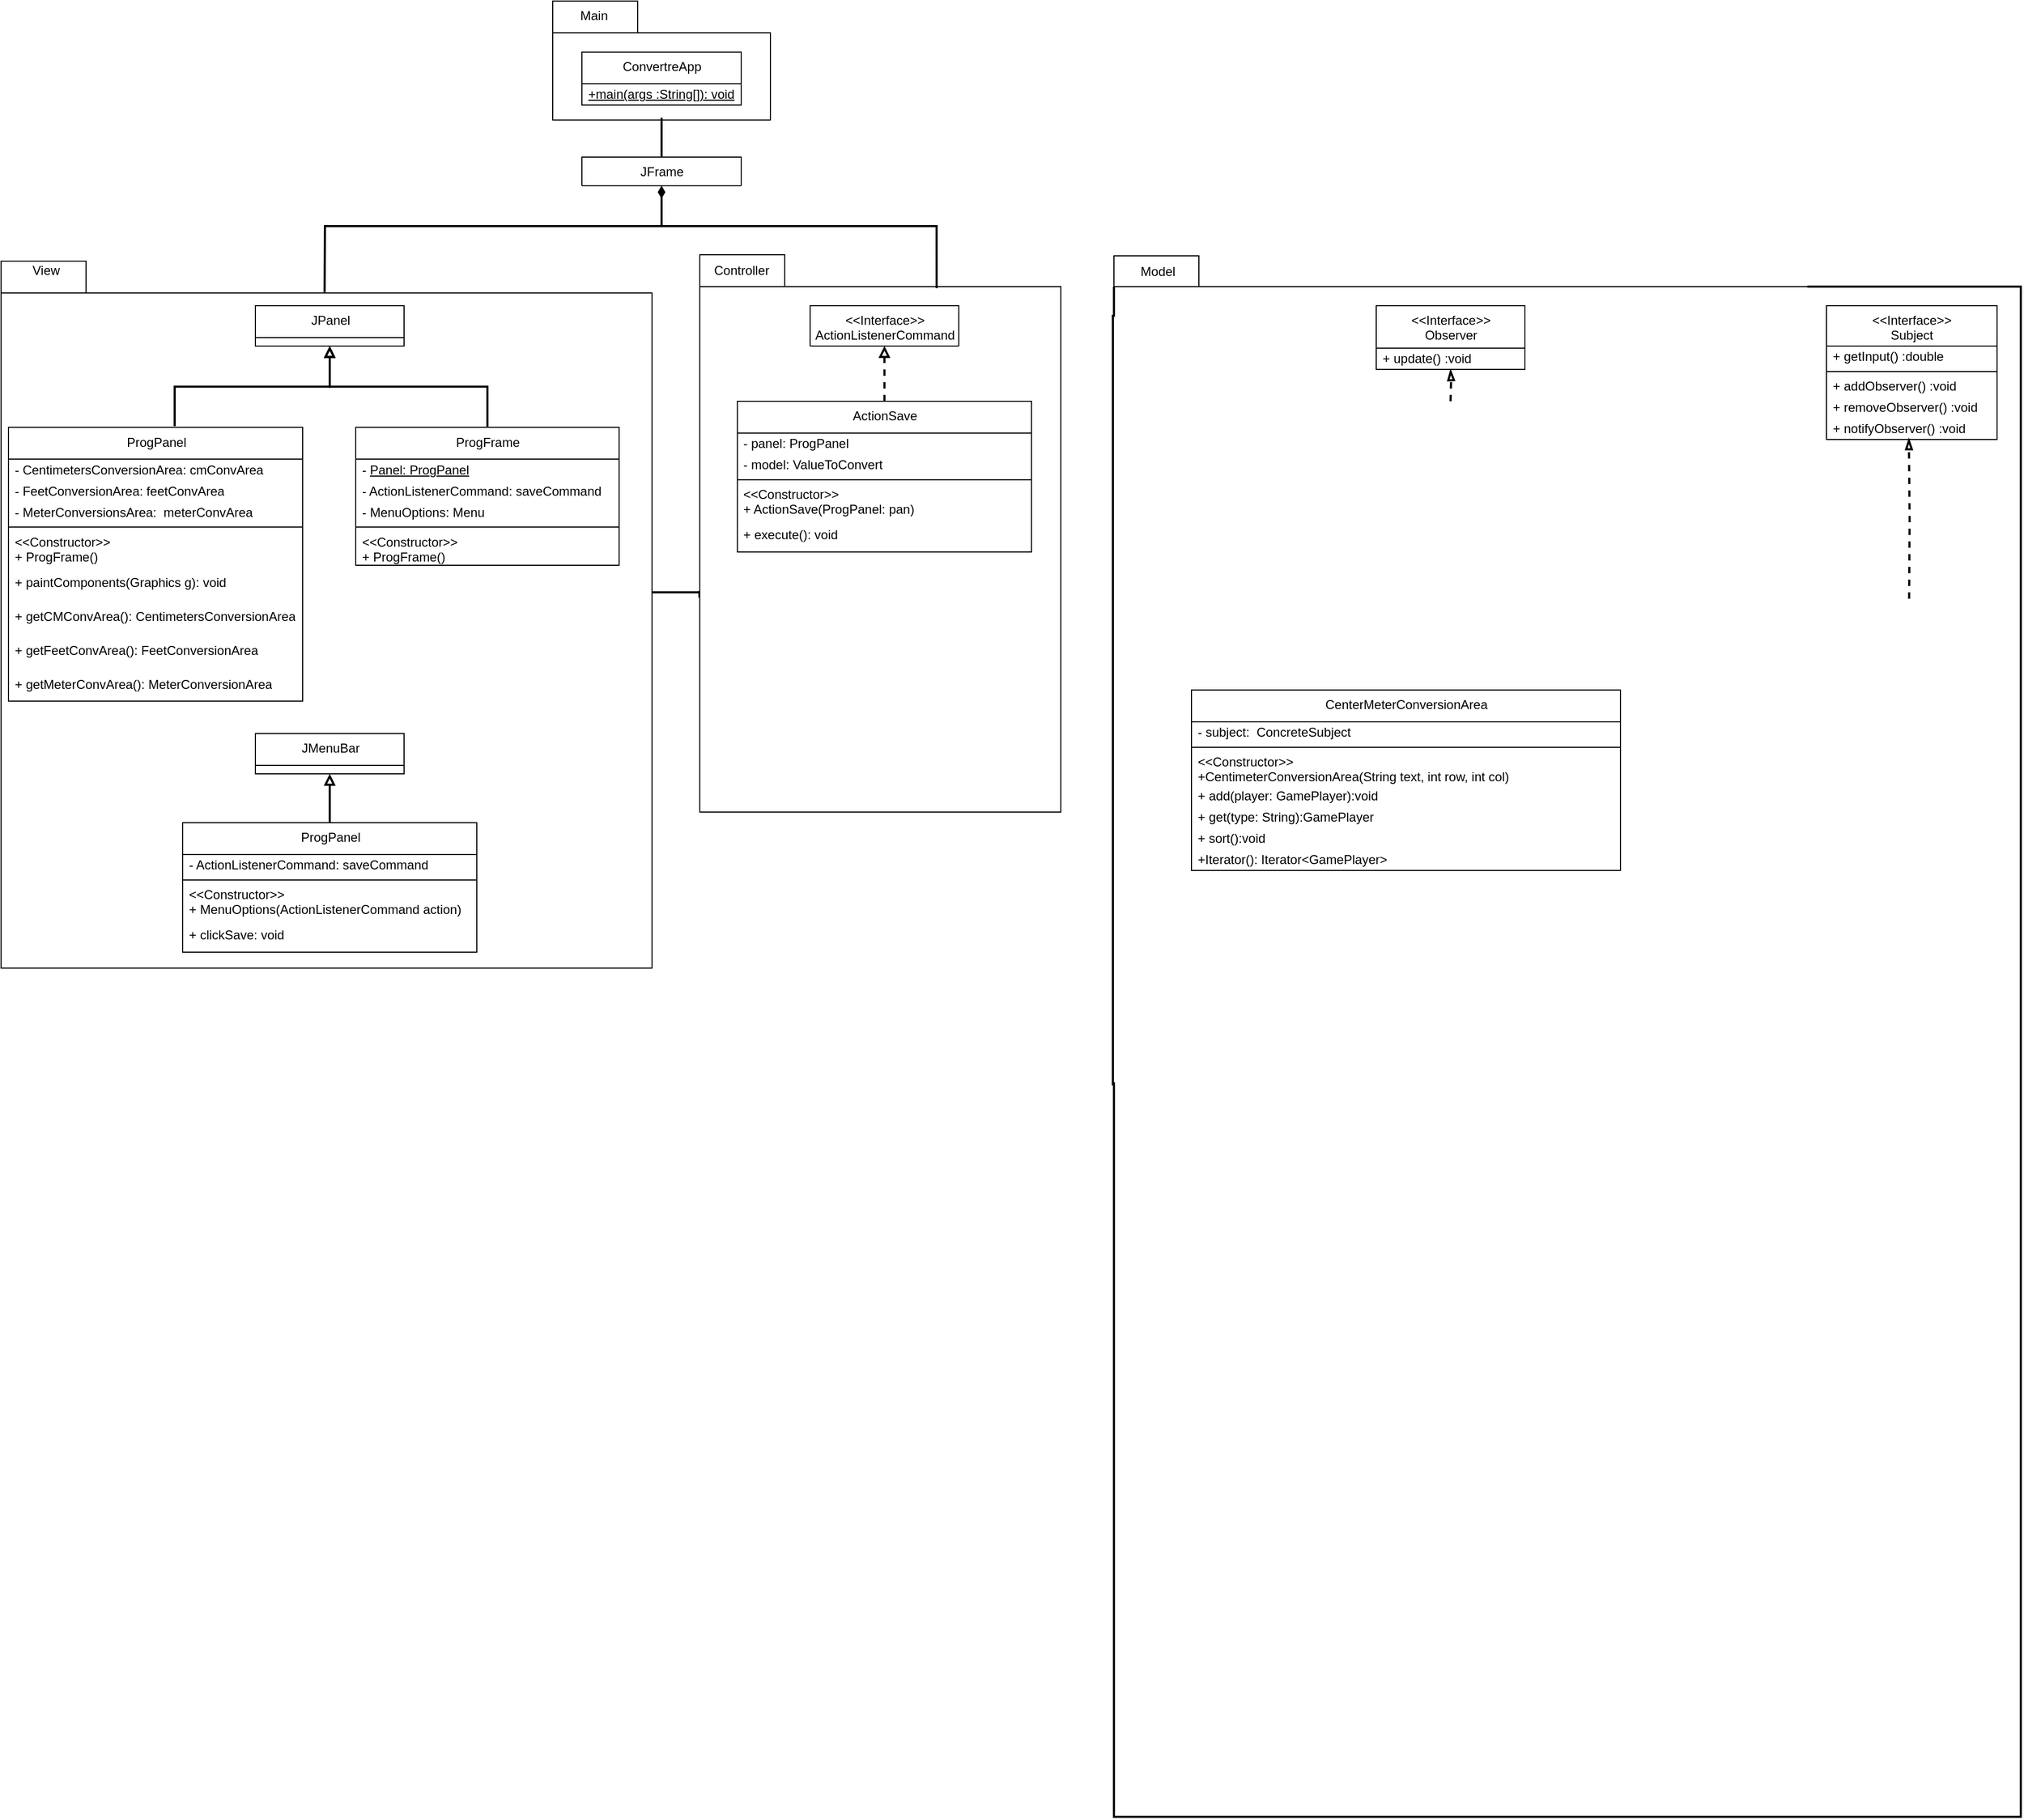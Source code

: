 <mxfile version="15.8.2" type="github"><diagram id="M9_Y6eJo72a2D9YSkRky" name="Page-1"><mxGraphModel dx="1790" dy="1121" grid="0" gridSize="10" guides="1" tooltips="1" connect="1" arrows="1" fold="1" page="0" pageScale="1" pageWidth="850" pageHeight="1100" math="0" shadow="0"><root><mxCell id="0"/><mxCell id="1" parent="0"/><mxCell id="U3ejUCYZ4DHuvYuuj-Lv-1" value="" style="shape=folder;fontStyle=1;tabWidth=80;tabHeight=30;tabPosition=left;html=1;boundedLbl=1;labelBackgroundColor=default;fontColor=default;strokeColor=default;fillColor=default;" parent="1" vertex="1"><mxGeometry x="224.5" y="147" width="205" height="112" as="geometry"/></mxCell><mxCell id="U3ejUCYZ4DHuvYuuj-Lv-2" value="" style="shape=folder;fontStyle=1;tabWidth=80;tabHeight=30;tabPosition=left;html=1;boundedLbl=1;labelBackgroundColor=default;fontColor=default;strokeColor=default;fillColor=default;" parent="1" vertex="1"><mxGeometry x="753" y="387" width="853" height="29" as="geometry"/></mxCell><mxCell id="U3ejUCYZ4DHuvYuuj-Lv-3" value="" style="shape=folder;fontStyle=1;tabWidth=80;tabHeight=30;tabPosition=left;html=1;boundedLbl=1;labelBackgroundColor=default;fontColor=default;strokeColor=default;fillColor=default;" parent="1" vertex="1"><mxGeometry x="-295" y="392" width="613" height="666" as="geometry"/></mxCell><mxCell id="U3ejUCYZ4DHuvYuuj-Lv-4" value="" style="edgeStyle=orthogonalEdgeStyle;rounded=0;orthogonalLoop=1;jettySize=auto;html=1;labelBackgroundColor=default;fontColor=default;endArrow=none;endFill=0;strokeColor=default;strokeWidth=2;exitX=-0.001;exitY=0.603;exitDx=0;exitDy=0;exitPerimeter=0;" parent="1" source="U3ejUCYZ4DHuvYuuj-Lv-6" edge="1"><mxGeometry relative="1" as="geometry"><mxPoint x="318" y="704" as="targetPoint"/><Array as="points"><mxPoint x="364" y="708"/><mxPoint x="364" y="704"/></Array></mxGeometry></mxCell><mxCell id="U3ejUCYZ4DHuvYuuj-Lv-6" value="" style="shape=folder;fontStyle=1;tabWidth=80;tabHeight=30;tabPosition=left;html=1;boundedLbl=1;labelBackgroundColor=default;fontColor=default;strokeColor=default;fillColor=default;" parent="1" vertex="1"><mxGeometry x="363" y="386" width="340" height="525" as="geometry"/></mxCell><mxCell id="U3ejUCYZ4DHuvYuuj-Lv-7" style="edgeStyle=orthogonalEdgeStyle;rounded=0;orthogonalLoop=1;jettySize=auto;html=1;entryX=0.5;entryY=1;entryDx=0;entryDy=0;fontColor=default;endArrow=block;endFill=0;strokeColor=default;labelBackgroundColor=default;strokeWidth=2;exitX=0.5;exitY=0;exitDx=0;exitDy=0;" parent="1" source="YJhYwYxTLhJLAMdy0_Dd-28" target="U3ejUCYZ4DHuvYuuj-Lv-45" edge="1"><mxGeometry relative="1" as="geometry"><mxPoint x="-13" y="1012" as="sourcePoint"/></mxGeometry></mxCell><mxCell id="U3ejUCYZ4DHuvYuuj-Lv-11" style="edgeStyle=orthogonalEdgeStyle;rounded=0;orthogonalLoop=1;jettySize=auto;html=1;entryX=0.5;entryY=1;entryDx=0;entryDy=0;labelBackgroundColor=default;fontColor=default;endArrow=block;endFill=0;strokeColor=default;strokeWidth=2;" parent="1" source="U3ejUCYZ4DHuvYuuj-Lv-12" target="U3ejUCYZ4DHuvYuuj-Lv-46" edge="1"><mxGeometry relative="1" as="geometry"/></mxCell><mxCell id="U3ejUCYZ4DHuvYuuj-Lv-12" value="ProgFrame" style="swimlane;fontStyle=0;align=center;verticalAlign=top;childLayout=stackLayout;horizontal=1;startSize=30;horizontalStack=0;resizeParent=1;resizeParentMax=0;resizeLast=0;collapsible=0;marginBottom=0;html=1;fillColor=default;strokeColor=default;fontColor=default;labelBackgroundColor=default;" parent="1" vertex="1"><mxGeometry x="39" y="548.5" width="248" height="130" as="geometry"/></mxCell><mxCell id="U3ejUCYZ4DHuvYuuj-Lv-13" value="- &lt;u&gt;Panel: ProgPanel&lt;br&gt;&lt;/u&gt;" style="text;html=1;strokeColor=none;fillColor=none;align=left;verticalAlign=middle;spacingLeft=4;spacingRight=4;overflow=hidden;rotatable=0;points=[[0,0.5],[1,0.5]];portConstraint=eastwest;fontColor=default;labelBackgroundColor=default;" parent="U3ejUCYZ4DHuvYuuj-Lv-12" vertex="1"><mxGeometry y="30" width="248" height="20" as="geometry"/></mxCell><mxCell id="U3ejUCYZ4DHuvYuuj-Lv-14" value="- ActionListenerCommand: saveCommand" style="text;html=1;strokeColor=none;fillColor=none;align=left;verticalAlign=middle;spacingLeft=4;spacingRight=4;overflow=hidden;rotatable=0;points=[[0,0.5],[1,0.5]];portConstraint=eastwest;fontColor=default;labelBackgroundColor=default;" parent="U3ejUCYZ4DHuvYuuj-Lv-12" vertex="1"><mxGeometry y="50" width="248" height="20" as="geometry"/></mxCell><mxCell id="YJhYwYxTLhJLAMdy0_Dd-5" value="- MenuOptions: Menu" style="text;html=1;strokeColor=none;fillColor=none;align=left;verticalAlign=middle;spacingLeft=4;spacingRight=4;overflow=hidden;rotatable=0;points=[[0,0.5],[1,0.5]];portConstraint=eastwest;fontColor=default;labelBackgroundColor=default;" vertex="1" parent="U3ejUCYZ4DHuvYuuj-Lv-12"><mxGeometry y="70" width="248" height="20" as="geometry"/></mxCell><mxCell id="U3ejUCYZ4DHuvYuuj-Lv-15" value="" style="line;strokeWidth=1;fillColor=none;align=left;verticalAlign=middle;spacingTop=-1;spacingLeft=3;spacingRight=3;rotatable=0;labelPosition=right;points=[];portConstraint=eastwest;strokeColor=default;labelBackgroundColor=default;fontColor=default;" parent="U3ejUCYZ4DHuvYuuj-Lv-12" vertex="1"><mxGeometry y="90" width="248" height="8" as="geometry"/></mxCell><mxCell id="U3ejUCYZ4DHuvYuuj-Lv-16" value="&amp;lt;&amp;lt;Constructor&amp;gt;&amp;gt;&lt;br&gt;+ ProgFrame()" style="text;html=1;strokeColor=none;fillColor=none;align=left;verticalAlign=middle;spacingLeft=4;spacingRight=4;overflow=hidden;rotatable=0;points=[[0,0.5],[1,0.5]];portConstraint=eastwest;fontColor=default;labelBackgroundColor=default;" parent="U3ejUCYZ4DHuvYuuj-Lv-12" vertex="1"><mxGeometry y="98" width="248" height="32" as="geometry"/></mxCell><mxCell id="U3ejUCYZ4DHuvYuuj-Lv-29" style="edgeStyle=orthogonalEdgeStyle;rounded=0;orthogonalLoop=1;jettySize=auto;html=1;entryX=0.5;entryY=1;entryDx=0;entryDy=0;labelBackgroundColor=default;fontColor=default;endArrow=block;endFill=0;strokeColor=default;dashed=1;strokeWidth=2;exitX=0.5;exitY=0;exitDx=0;exitDy=0;" parent="1" source="YJhYwYxTLhJLAMdy0_Dd-41" target="U3ejUCYZ4DHuvYuuj-Lv-47" edge="1"><mxGeometry relative="1" as="geometry"><mxPoint x="537" y="508" as="sourcePoint"/></mxGeometry></mxCell><mxCell id="U3ejUCYZ4DHuvYuuj-Lv-42" style="edgeStyle=orthogonalEdgeStyle;rounded=0;orthogonalLoop=1;jettySize=auto;html=1;entryX=0.5;entryY=0;entryDx=0;entryDy=0;labelBackgroundColor=default;fontColor=default;endArrow=none;endFill=0;strokeColor=default;strokeWidth=2;" parent="1" target="U3ejUCYZ4DHuvYuuj-Lv-170" edge="1"><mxGeometry relative="1" as="geometry"><mxPoint x="327" y="257" as="sourcePoint"/></mxGeometry></mxCell><mxCell id="U3ejUCYZ4DHuvYuuj-Lv-43" value="ConvertreApp" style="swimlane;fontStyle=0;align=center;verticalAlign=top;childLayout=stackLayout;horizontal=1;startSize=30;horizontalStack=0;resizeParent=1;resizeParentMax=0;resizeLast=0;collapsible=0;marginBottom=0;html=1;fillColor=default;strokeColor=default;fontColor=default;labelBackgroundColor=default;" parent="1" vertex="1"><mxGeometry x="252" y="195" width="150" height="50" as="geometry"/></mxCell><mxCell id="U3ejUCYZ4DHuvYuuj-Lv-44" value="&lt;u&gt;+main(args :String[]): void&lt;/u&gt;" style="text;html=1;strokeColor=default;fillColor=default;align=left;verticalAlign=middle;spacingLeft=4;spacingRight=4;overflow=hidden;rotatable=0;points=[[0,0.5],[1,0.5]];portConstraint=eastwest;fontColor=default;labelBackgroundColor=default;" parent="U3ejUCYZ4DHuvYuuj-Lv-43" vertex="1"><mxGeometry y="30" width="150" height="20" as="geometry"/></mxCell><mxCell id="U3ejUCYZ4DHuvYuuj-Lv-45" value="JMenuBar" style="swimlane;fontStyle=0;align=center;verticalAlign=top;childLayout=stackLayout;horizontal=1;startSize=30;horizontalStack=0;resizeParent=1;resizeParentMax=0;resizeLast=0;collapsible=0;marginBottom=0;html=1;fillColor=default;strokeColor=default;fontColor=default;labelBackgroundColor=default;" parent="1" vertex="1"><mxGeometry x="-55.5" y="837" width="140" height="38" as="geometry"/></mxCell><mxCell id="U3ejUCYZ4DHuvYuuj-Lv-46" value="JPanel" style="swimlane;fontStyle=0;align=center;verticalAlign=top;childLayout=stackLayout;horizontal=1;startSize=30;horizontalStack=0;resizeParent=1;resizeParentMax=0;resizeLast=0;collapsible=0;marginBottom=0;html=1;fillColor=default;strokeColor=default;fontColor=default;labelBackgroundColor=default;" parent="1" vertex="1"><mxGeometry x="-55.5" y="434" width="140" height="38" as="geometry"/></mxCell><mxCell id="U3ejUCYZ4DHuvYuuj-Lv-47" value="&amp;lt;&amp;lt;Interface&amp;gt;&amp;gt;&lt;br&gt;ActionListenerCommand" style="swimlane;fontStyle=0;align=center;verticalAlign=top;childLayout=stackLayout;horizontal=1;startSize=38;horizontalStack=0;resizeParent=1;resizeParentMax=0;resizeLast=0;collapsible=0;marginBottom=0;html=1;fillColor=default;strokeColor=default;fontColor=default;labelBackgroundColor=default;" parent="1" vertex="1"><mxGeometry x="466.88" y="434" width="140" height="38" as="geometry"/></mxCell><mxCell id="U3ejUCYZ4DHuvYuuj-Lv-51" value="" style="edgeStyle=orthogonalEdgeStyle;rounded=0;orthogonalLoop=1;jettySize=auto;html=1;dashed=1;labelBackgroundColor=default;fontColor=default;endArrow=blockThin;endFill=0;strokeColor=default;exitX=0.5;exitY=0;exitDx=0;exitDy=0;strokeWidth=2;" parent="1" target="U3ejUCYZ4DHuvYuuj-Lv-52" edge="1"><mxGeometry relative="1" as="geometry"><mxPoint x="1070" y="524" as="sourcePoint"/></mxGeometry></mxCell><mxCell id="U3ejUCYZ4DHuvYuuj-Lv-52" value="&amp;lt;&amp;lt;Interface&amp;gt;&amp;gt;&lt;br&gt;Observer" style="swimlane;fontStyle=0;align=center;verticalAlign=top;childLayout=stackLayout;horizontal=1;startSize=40;horizontalStack=0;resizeParent=1;resizeParentMax=0;resizeLast=0;collapsible=0;marginBottom=0;html=1;fillColor=default;strokeColor=default;fontColor=default;labelBackgroundColor=default;" parent="1" vertex="1"><mxGeometry x="1000" y="434" width="140" height="60" as="geometry"/></mxCell><mxCell id="YJhYwYxTLhJLAMdy0_Dd-52" value="+ update() :void" style="text;html=1;strokeColor=none;fillColor=none;align=left;verticalAlign=middle;spacingLeft=4;spacingRight=4;overflow=hidden;rotatable=0;points=[[0,0.5],[1,0.5]];portConstraint=eastwest;fontColor=default;" vertex="1" parent="U3ejUCYZ4DHuvYuuj-Lv-52"><mxGeometry y="40" width="140" height="20" as="geometry"/></mxCell><mxCell id="U3ejUCYZ4DHuvYuuj-Lv-54" value="&amp;lt;&amp;lt;Interface&amp;gt;&amp;gt;&lt;br&gt;Subject" style="swimlane;fontStyle=0;align=center;verticalAlign=top;childLayout=stackLayout;horizontal=1;startSize=38;horizontalStack=0;resizeParent=1;resizeParentMax=0;resizeLast=0;collapsible=0;marginBottom=0;html=1;fillColor=default;strokeColor=default;fontColor=default;labelBackgroundColor=default;" parent="1" vertex="1"><mxGeometry x="1424.0" y="434" width="160.63" height="126" as="geometry"/></mxCell><mxCell id="YJhYwYxTLhJLAMdy0_Dd-56" value="+ getInput() :double" style="text;html=1;strokeColor=none;fillColor=none;align=left;verticalAlign=middle;spacingLeft=4;spacingRight=4;overflow=hidden;rotatable=0;points=[[0,0.5],[1,0.5]];portConstraint=eastwest;fontColor=default;" vertex="1" parent="U3ejUCYZ4DHuvYuuj-Lv-54"><mxGeometry y="38" width="160.63" height="20" as="geometry"/></mxCell><mxCell id="YJhYwYxTLhJLAMdy0_Dd-57" value="" style="line;strokeWidth=1;fillColor=none;align=left;verticalAlign=middle;spacingTop=-1;spacingLeft=3;spacingRight=3;rotatable=0;labelPosition=right;points=[];portConstraint=eastwest;" vertex="1" parent="U3ejUCYZ4DHuvYuuj-Lv-54"><mxGeometry y="58" width="160.63" height="8" as="geometry"/></mxCell><mxCell id="YJhYwYxTLhJLAMdy0_Dd-53" value="+ addObserver() :void" style="text;html=1;strokeColor=none;fillColor=none;align=left;verticalAlign=middle;spacingLeft=4;spacingRight=4;overflow=hidden;rotatable=0;points=[[0,0.5],[1,0.5]];portConstraint=eastwest;fontColor=default;" vertex="1" parent="U3ejUCYZ4DHuvYuuj-Lv-54"><mxGeometry y="66" width="160.63" height="20" as="geometry"/></mxCell><mxCell id="YJhYwYxTLhJLAMdy0_Dd-54" value="+ removeObserver() :void" style="text;html=1;strokeColor=none;fillColor=none;align=left;verticalAlign=middle;spacingLeft=4;spacingRight=4;overflow=hidden;rotatable=0;points=[[0,0.5],[1,0.5]];portConstraint=eastwest;fontColor=default;" vertex="1" parent="U3ejUCYZ4DHuvYuuj-Lv-54"><mxGeometry y="86" width="160.63" height="20" as="geometry"/></mxCell><mxCell id="YJhYwYxTLhJLAMdy0_Dd-55" value="+ notifyObserver() :void" style="text;html=1;strokeColor=none;fillColor=none;align=left;verticalAlign=middle;spacingLeft=4;spacingRight=4;overflow=hidden;rotatable=0;points=[[0,0.5],[1,0.5]];portConstraint=eastwest;fontColor=default;" vertex="1" parent="U3ejUCYZ4DHuvYuuj-Lv-54"><mxGeometry y="106" width="160.63" height="20" as="geometry"/></mxCell><mxCell id="U3ejUCYZ4DHuvYuuj-Lv-73" value="" style="edgeStyle=orthogonalEdgeStyle;rounded=0;orthogonalLoop=1;jettySize=auto;html=1;labelBackgroundColor=default;fontColor=default;endArrow=none;endFill=0;strokeColor=default;strokeWidth=2;entryX=0;entryY=0;entryDx=653;entryDy=29;entryPerimeter=0;" parent="1" target="U3ejUCYZ4DHuvYuuj-Lv-2" edge="1"><mxGeometry relative="1" as="geometry"><mxPoint x="753" y="1165.5" as="sourcePoint"/><Array as="points"><mxPoint x="753" y="1857.5"/><mxPoint x="1607" y="1857.5"/></Array></mxGeometry></mxCell><mxCell id="U3ejUCYZ4DHuvYuuj-Lv-169" style="edgeStyle=orthogonalEdgeStyle;rounded=0;orthogonalLoop=1;jettySize=auto;html=1;labelBackgroundColor=default;fontColor=default;endArrow=diamondThin;endFill=1;strokeColor=default;strokeWidth=2;exitX=0.656;exitY=0.06;exitDx=0;exitDy=0;exitPerimeter=0;" parent="1" source="U3ejUCYZ4DHuvYuuj-Lv-6" target="U3ejUCYZ4DHuvYuuj-Lv-170" edge="1"><mxGeometry relative="1" as="geometry"><Array as="points"><mxPoint x="586" y="359"/><mxPoint x="327" y="359"/></Array></mxGeometry></mxCell><mxCell id="U3ejUCYZ4DHuvYuuj-Lv-170" value="JFrame" style="swimlane;fontStyle=0;align=center;verticalAlign=top;childLayout=stackLayout;horizontal=1;startSize=30;horizontalStack=0;resizeParent=1;resizeParentMax=0;resizeLast=0;collapsible=0;marginBottom=0;html=1;fillColor=default;strokeColor=default;fontColor=default;" parent="1" vertex="1"><mxGeometry x="252" y="294" width="150" height="27" as="geometry"/></mxCell><mxCell id="U3ejUCYZ4DHuvYuuj-Lv-171" style="edgeStyle=orthogonalEdgeStyle;rounded=0;orthogonalLoop=1;jettySize=auto;html=1;labelBackgroundColor=default;fontColor=default;endArrow=none;endFill=0;strokeColor=default;strokeWidth=2;exitX=0;exitY=0;exitDx=0;exitDy=29;exitPerimeter=0;" parent="1" source="U3ejUCYZ4DHuvYuuj-Lv-2" edge="1"><mxGeometry relative="1" as="geometry"><mxPoint x="1057" y="1086.5" as="sourcePoint"/><mxPoint x="752" y="1168.5" as="targetPoint"/><Array as="points"><mxPoint x="752" y="443.5"/></Array></mxGeometry></mxCell><mxCell id="U3ejUCYZ4DHuvYuuj-Lv-172" value="View" style="text;html=1;align=center;verticalAlign=middle;resizable=0;points=[];autosize=1;strokeColor=none;fillColor=none;fontColor=default;" parent="1" vertex="1"><mxGeometry x="-271" y="392" width="36" height="18" as="geometry"/></mxCell><mxCell id="U3ejUCYZ4DHuvYuuj-Lv-173" value="Controller" style="text;html=1;align=center;verticalAlign=middle;resizable=0;points=[];autosize=1;strokeColor=none;fillColor=none;fontColor=default;" parent="1" vertex="1"><mxGeometry x="370.75" y="392" width="62" height="18" as="geometry"/></mxCell><mxCell id="U3ejUCYZ4DHuvYuuj-Lv-174" value="Model" style="text;html=1;align=center;verticalAlign=middle;resizable=0;points=[];autosize=1;strokeColor=none;fillColor=none;fontColor=default;" parent="1" vertex="1"><mxGeometry x="772" y="392.5" width="43" height="18" as="geometry"/></mxCell><mxCell id="U3ejUCYZ4DHuvYuuj-Lv-175" value="Main" style="text;html=1;align=center;verticalAlign=middle;resizable=0;points=[];autosize=1;strokeColor=none;fillColor=none;fontColor=default;" parent="1" vertex="1"><mxGeometry x="245" y="152" width="36" height="18" as="geometry"/></mxCell><mxCell id="YJhYwYxTLhJLAMdy0_Dd-3" style="edgeStyle=orthogonalEdgeStyle;rounded=0;orthogonalLoop=1;jettySize=auto;html=1;labelBackgroundColor=default;fontColor=default;endArrow=diamondThin;endFill=1;strokeColor=default;strokeWidth=2;exitX=0.497;exitY=0.044;exitDx=0;exitDy=0;exitPerimeter=0;entryX=0.5;entryY=1;entryDx=0;entryDy=0;" edge="1" parent="1" source="U3ejUCYZ4DHuvYuuj-Lv-3" target="U3ejUCYZ4DHuvYuuj-Lv-170"><mxGeometry relative="1" as="geometry"><Array as="points"><mxPoint x="10" y="418"/><mxPoint x="10" y="418"/><mxPoint x="10" y="359"/><mxPoint x="327" y="359"/></Array><mxPoint x="121.04" y="359.0" as="sourcePoint"/><mxPoint x="-138" y="261.96" as="targetPoint"/></mxGeometry></mxCell><mxCell id="YJhYwYxTLhJLAMdy0_Dd-6" value="ProgPanel" style="swimlane;fontStyle=0;align=center;verticalAlign=top;childLayout=stackLayout;horizontal=1;startSize=30;horizontalStack=0;resizeParent=1;resizeParentMax=0;resizeLast=0;collapsible=0;marginBottom=0;html=1;fillColor=default;strokeColor=default;fontColor=default;labelBackgroundColor=default;" vertex="1" parent="1"><mxGeometry x="-288" y="548.5" width="277" height="258" as="geometry"/></mxCell><mxCell id="YJhYwYxTLhJLAMdy0_Dd-7" value="- CentimetersConversionArea: cmConvArea" style="text;html=1;strokeColor=none;fillColor=none;align=left;verticalAlign=middle;spacingLeft=4;spacingRight=4;overflow=hidden;rotatable=0;points=[[0,0.5],[1,0.5]];portConstraint=eastwest;fontColor=default;labelBackgroundColor=default;" vertex="1" parent="YJhYwYxTLhJLAMdy0_Dd-6"><mxGeometry y="30" width="277" height="20" as="geometry"/></mxCell><mxCell id="YJhYwYxTLhJLAMdy0_Dd-8" value="- FeetConversionArea: feetConvArea" style="text;html=1;strokeColor=none;fillColor=none;align=left;verticalAlign=middle;spacingLeft=4;spacingRight=4;overflow=hidden;rotatable=0;points=[[0,0.5],[1,0.5]];portConstraint=eastwest;fontColor=default;labelBackgroundColor=default;" vertex="1" parent="YJhYwYxTLhJLAMdy0_Dd-6"><mxGeometry y="50" width="277" height="20" as="geometry"/></mxCell><mxCell id="YJhYwYxTLhJLAMdy0_Dd-9" value="- MeterConversionsArea:&amp;nbsp; meterConvArea" style="text;html=1;strokeColor=none;fillColor=none;align=left;verticalAlign=middle;spacingLeft=4;spacingRight=4;overflow=hidden;rotatable=0;points=[[0,0.5],[1,0.5]];portConstraint=eastwest;fontColor=default;labelBackgroundColor=default;" vertex="1" parent="YJhYwYxTLhJLAMdy0_Dd-6"><mxGeometry y="70" width="277" height="20" as="geometry"/></mxCell><mxCell id="YJhYwYxTLhJLAMdy0_Dd-10" value="" style="line;strokeWidth=1;fillColor=none;align=left;verticalAlign=middle;spacingTop=-1;spacingLeft=3;spacingRight=3;rotatable=0;labelPosition=right;points=[];portConstraint=eastwest;strokeColor=default;labelBackgroundColor=default;fontColor=default;" vertex="1" parent="YJhYwYxTLhJLAMdy0_Dd-6"><mxGeometry y="90" width="277" height="8" as="geometry"/></mxCell><mxCell id="YJhYwYxTLhJLAMdy0_Dd-11" value="&amp;lt;&amp;lt;Constructor&amp;gt;&amp;gt;&lt;br&gt;+ ProgFrame()" style="text;html=1;strokeColor=none;fillColor=none;align=left;verticalAlign=middle;spacingLeft=4;spacingRight=4;overflow=hidden;rotatable=0;points=[[0,0.5],[1,0.5]];portConstraint=eastwest;fontColor=default;labelBackgroundColor=default;" vertex="1" parent="YJhYwYxTLhJLAMdy0_Dd-6"><mxGeometry y="98" width="277" height="32" as="geometry"/></mxCell><mxCell id="YJhYwYxTLhJLAMdy0_Dd-21" value="+ paintComponents(Graphics g): void" style="text;html=1;strokeColor=none;fillColor=none;align=left;verticalAlign=middle;spacingLeft=4;spacingRight=4;overflow=hidden;rotatable=0;points=[[0,0.5],[1,0.5]];portConstraint=eastwest;fontColor=default;labelBackgroundColor=default;" vertex="1" parent="YJhYwYxTLhJLAMdy0_Dd-6"><mxGeometry y="130" width="277" height="32" as="geometry"/></mxCell><mxCell id="YJhYwYxTLhJLAMdy0_Dd-22" value="+ getCMConvArea(): CentimetersConversionArea" style="text;html=1;strokeColor=none;fillColor=none;align=left;verticalAlign=middle;spacingLeft=4;spacingRight=4;overflow=hidden;rotatable=0;points=[[0,0.5],[1,0.5]];portConstraint=eastwest;fontColor=default;labelBackgroundColor=default;" vertex="1" parent="YJhYwYxTLhJLAMdy0_Dd-6"><mxGeometry y="162" width="277" height="32" as="geometry"/></mxCell><mxCell id="YJhYwYxTLhJLAMdy0_Dd-23" value="+ getFeetConvArea(): FeetConversionArea" style="text;html=1;strokeColor=none;fillColor=none;align=left;verticalAlign=middle;spacingLeft=4;spacingRight=4;overflow=hidden;rotatable=0;points=[[0,0.5],[1,0.5]];portConstraint=eastwest;fontColor=default;labelBackgroundColor=default;" vertex="1" parent="YJhYwYxTLhJLAMdy0_Dd-6"><mxGeometry y="194" width="277" height="32" as="geometry"/></mxCell><mxCell id="YJhYwYxTLhJLAMdy0_Dd-24" value="+ getMeterConvArea(): MeterConversionArea" style="text;html=1;strokeColor=none;fillColor=none;align=left;verticalAlign=middle;spacingLeft=4;spacingRight=4;overflow=hidden;rotatable=0;points=[[0,0.5],[1,0.5]];portConstraint=eastwest;fontColor=default;labelBackgroundColor=default;" vertex="1" parent="YJhYwYxTLhJLAMdy0_Dd-6"><mxGeometry y="226" width="277" height="32" as="geometry"/></mxCell><mxCell id="YJhYwYxTLhJLAMdy0_Dd-20" style="edgeStyle=orthogonalEdgeStyle;rounded=0;orthogonalLoop=1;jettySize=auto;html=1;entryX=0.5;entryY=1;entryDx=0;entryDy=0;labelBackgroundColor=default;fontColor=default;endArrow=block;endFill=0;strokeColor=default;strokeWidth=2;exitX=0.565;exitY=-0.004;exitDx=0;exitDy=0;exitPerimeter=0;" edge="1" parent="1" source="YJhYwYxTLhJLAMdy0_Dd-6" target="U3ejUCYZ4DHuvYuuj-Lv-46"><mxGeometry relative="1" as="geometry"><mxPoint x="-12" y="518.5" as="sourcePoint"/><mxPoint x="-143" y="442" as="targetPoint"/></mxGeometry></mxCell><mxCell id="YJhYwYxTLhJLAMdy0_Dd-28" value="ProgPanel" style="swimlane;fontStyle=0;align=center;verticalAlign=top;childLayout=stackLayout;horizontal=1;startSize=30;horizontalStack=0;resizeParent=1;resizeParentMax=0;resizeLast=0;collapsible=0;marginBottom=0;html=1;fillColor=default;strokeColor=default;fontColor=default;labelBackgroundColor=default;" vertex="1" parent="1"><mxGeometry x="-124" y="921" width="277" height="122" as="geometry"/></mxCell><mxCell id="YJhYwYxTLhJLAMdy0_Dd-29" value="- ActionListenerCommand: saveCommand" style="text;html=1;strokeColor=none;fillColor=none;align=left;verticalAlign=middle;spacingLeft=4;spacingRight=4;overflow=hidden;rotatable=0;points=[[0,0.5],[1,0.5]];portConstraint=eastwest;fontColor=default;labelBackgroundColor=default;" vertex="1" parent="YJhYwYxTLhJLAMdy0_Dd-28"><mxGeometry y="30" width="277" height="20" as="geometry"/></mxCell><mxCell id="YJhYwYxTLhJLAMdy0_Dd-32" value="" style="line;strokeWidth=1;fillColor=none;align=left;verticalAlign=middle;spacingTop=-1;spacingLeft=3;spacingRight=3;rotatable=0;labelPosition=right;points=[];portConstraint=eastwest;strokeColor=default;labelBackgroundColor=default;fontColor=default;" vertex="1" parent="YJhYwYxTLhJLAMdy0_Dd-28"><mxGeometry y="50" width="277" height="8" as="geometry"/></mxCell><mxCell id="YJhYwYxTLhJLAMdy0_Dd-33" value="&amp;lt;&amp;lt;Constructor&amp;gt;&amp;gt;&lt;br&gt;+ MenuOptions(ActionListenerCommand action)" style="text;html=1;strokeColor=none;fillColor=none;align=left;verticalAlign=middle;spacingLeft=4;spacingRight=4;overflow=hidden;rotatable=0;points=[[0,0.5],[1,0.5]];portConstraint=eastwest;fontColor=default;labelBackgroundColor=default;" vertex="1" parent="YJhYwYxTLhJLAMdy0_Dd-28"><mxGeometry y="58" width="277" height="32" as="geometry"/></mxCell><mxCell id="YJhYwYxTLhJLAMdy0_Dd-34" value="+ clickSave: void" style="text;html=1;strokeColor=none;fillColor=none;align=left;verticalAlign=middle;spacingLeft=4;spacingRight=4;overflow=hidden;rotatable=0;points=[[0,0.5],[1,0.5]];portConstraint=eastwest;fontColor=default;labelBackgroundColor=default;" vertex="1" parent="YJhYwYxTLhJLAMdy0_Dd-28"><mxGeometry y="90" width="277" height="32" as="geometry"/></mxCell><mxCell id="YJhYwYxTLhJLAMdy0_Dd-41" value="ActionSave" style="swimlane;fontStyle=0;align=center;verticalAlign=top;childLayout=stackLayout;horizontal=1;startSize=30;horizontalStack=0;resizeParent=1;resizeParentMax=0;resizeLast=0;collapsible=0;marginBottom=0;html=1;fillColor=default;strokeColor=default;fontColor=default;labelBackgroundColor=default;" vertex="1" parent="1"><mxGeometry x="398.38" y="524" width="277" height="142" as="geometry"/></mxCell><mxCell id="YJhYwYxTLhJLAMdy0_Dd-42" value="- panel: ProgPanel" style="text;html=1;strokeColor=none;fillColor=none;align=left;verticalAlign=middle;spacingLeft=4;spacingRight=4;overflow=hidden;rotatable=0;points=[[0,0.5],[1,0.5]];portConstraint=eastwest;fontColor=default;labelBackgroundColor=default;" vertex="1" parent="YJhYwYxTLhJLAMdy0_Dd-41"><mxGeometry y="30" width="277" height="20" as="geometry"/></mxCell><mxCell id="YJhYwYxTLhJLAMdy0_Dd-43" value="- model: ValueToConvert" style="text;html=1;strokeColor=none;fillColor=none;align=left;verticalAlign=middle;spacingLeft=4;spacingRight=4;overflow=hidden;rotatable=0;points=[[0,0.5],[1,0.5]];portConstraint=eastwest;fontColor=default;labelBackgroundColor=default;" vertex="1" parent="YJhYwYxTLhJLAMdy0_Dd-41"><mxGeometry y="50" width="277" height="20" as="geometry"/></mxCell><mxCell id="YJhYwYxTLhJLAMdy0_Dd-45" value="" style="line;strokeWidth=1;fillColor=none;align=left;verticalAlign=middle;spacingTop=-1;spacingLeft=3;spacingRight=3;rotatable=0;labelPosition=right;points=[];portConstraint=eastwest;strokeColor=default;labelBackgroundColor=default;fontColor=default;" vertex="1" parent="YJhYwYxTLhJLAMdy0_Dd-41"><mxGeometry y="70" width="277" height="8" as="geometry"/></mxCell><mxCell id="YJhYwYxTLhJLAMdy0_Dd-46" value="&amp;lt;&amp;lt;Constructor&amp;gt;&amp;gt;&lt;br&gt;+ ActionSave(ProgPanel: pan)" style="text;html=1;strokeColor=none;fillColor=none;align=left;verticalAlign=middle;spacingLeft=4;spacingRight=4;overflow=hidden;rotatable=0;points=[[0,0.5],[1,0.5]];portConstraint=eastwest;fontColor=default;labelBackgroundColor=default;" vertex="1" parent="YJhYwYxTLhJLAMdy0_Dd-41"><mxGeometry y="78" width="277" height="32" as="geometry"/></mxCell><mxCell id="YJhYwYxTLhJLAMdy0_Dd-50" value="+ execute(): void" style="text;html=1;strokeColor=none;fillColor=none;align=left;verticalAlign=middle;spacingLeft=4;spacingRight=4;overflow=hidden;rotatable=0;points=[[0,0.5],[1,0.5]];portConstraint=eastwest;fontColor=default;labelBackgroundColor=default;" vertex="1" parent="YJhYwYxTLhJLAMdy0_Dd-41"><mxGeometry y="110" width="277" height="32" as="geometry"/></mxCell><mxCell id="YJhYwYxTLhJLAMdy0_Dd-58" value="" style="edgeStyle=orthogonalEdgeStyle;rounded=0;orthogonalLoop=1;jettySize=auto;html=1;dashed=1;labelBackgroundColor=default;fontColor=default;endArrow=blockThin;endFill=0;strokeColor=default;strokeWidth=2;entryX=0.483;entryY=0.95;entryDx=0;entryDy=0;entryPerimeter=0;" edge="1" parent="1" target="YJhYwYxTLhJLAMdy0_Dd-55"><mxGeometry relative="1" as="geometry"><mxPoint x="1501.82" y="710" as="sourcePoint"/><mxPoint x="1799.87" y="569" as="targetPoint"/></mxGeometry></mxCell><mxCell id="YJhYwYxTLhJLAMdy0_Dd-59" value="CenterMeterConversionArea" style="swimlane;fontStyle=0;align=center;verticalAlign=top;childLayout=stackLayout;horizontal=1;startSize=30;horizontalStack=0;resizeParent=1;resizeParentMax=0;resizeLast=0;collapsible=0;marginBottom=0;html=1;fillColor=default;strokeColor=default;fontColor=default;" vertex="1" parent="1"><mxGeometry x="826" y="796" width="404" height="170" as="geometry"/></mxCell><mxCell id="YJhYwYxTLhJLAMdy0_Dd-60" value="- subject:&amp;nbsp; ConcreteSubject" style="text;html=1;strokeColor=none;fillColor=none;align=left;verticalAlign=middle;spacingLeft=4;spacingRight=4;overflow=hidden;rotatable=0;points=[[0,0.5],[1,0.5]];portConstraint=eastwest;fontColor=default;" vertex="1" parent="YJhYwYxTLhJLAMdy0_Dd-59"><mxGeometry y="30" width="404" height="20" as="geometry"/></mxCell><mxCell id="YJhYwYxTLhJLAMdy0_Dd-61" value="" style="line;strokeWidth=1;fillColor=none;align=left;verticalAlign=middle;spacingTop=-1;spacingLeft=3;spacingRight=3;rotatable=0;labelPosition=right;points=[];portConstraint=eastwest;" vertex="1" parent="YJhYwYxTLhJLAMdy0_Dd-59"><mxGeometry y="50" width="404" height="8" as="geometry"/></mxCell><mxCell id="YJhYwYxTLhJLAMdy0_Dd-62" value="&amp;lt;&amp;lt;Constructor&amp;gt;&amp;gt;&lt;br&gt;+CentimeterConversionArea(String text, int row, int col)" style="text;html=1;strokeColor=none;fillColor=none;align=left;verticalAlign=middle;spacingLeft=4;spacingRight=4;overflow=hidden;rotatable=0;points=[[0,0.5],[1,0.5]];portConstraint=eastwest;fontColor=default;" vertex="1" parent="YJhYwYxTLhJLAMdy0_Dd-59"><mxGeometry y="58" width="404" height="32" as="geometry"/></mxCell><mxCell id="YJhYwYxTLhJLAMdy0_Dd-63" value="+ add(player: GamePlayer):void" style="text;html=1;strokeColor=none;fillColor=none;align=left;verticalAlign=middle;spacingLeft=4;spacingRight=4;overflow=hidden;rotatable=0;points=[[0,0.5],[1,0.5]];portConstraint=eastwest;fontColor=default;" vertex="1" parent="YJhYwYxTLhJLAMdy0_Dd-59"><mxGeometry y="90" width="404" height="20" as="geometry"/></mxCell><mxCell id="YJhYwYxTLhJLAMdy0_Dd-64" value="+ get(type: String):GamePlayer" style="text;html=1;strokeColor=none;fillColor=none;align=left;verticalAlign=middle;spacingLeft=4;spacingRight=4;overflow=hidden;rotatable=0;points=[[0,0.5],[1,0.5]];portConstraint=eastwest;fontColor=default;" vertex="1" parent="YJhYwYxTLhJLAMdy0_Dd-59"><mxGeometry y="110" width="404" height="20" as="geometry"/></mxCell><mxCell id="YJhYwYxTLhJLAMdy0_Dd-65" value="+ sort():void" style="text;html=1;strokeColor=none;fillColor=none;align=left;verticalAlign=middle;spacingLeft=4;spacingRight=4;overflow=hidden;rotatable=0;points=[[0,0.5],[1,0.5]];portConstraint=eastwest;fontColor=default;" vertex="1" parent="YJhYwYxTLhJLAMdy0_Dd-59"><mxGeometry y="130" width="404" height="20" as="geometry"/></mxCell><mxCell id="YJhYwYxTLhJLAMdy0_Dd-66" value="+Iterator(): Iterator&amp;lt;GamePlayer&amp;gt;" style="text;html=1;strokeColor=none;fillColor=none;align=left;verticalAlign=middle;spacingLeft=4;spacingRight=4;overflow=hidden;rotatable=0;points=[[0,0.5],[1,0.5]];portConstraint=eastwest;fontColor=default;" vertex="1" parent="YJhYwYxTLhJLAMdy0_Dd-59"><mxGeometry y="150" width="404" height="20" as="geometry"/></mxCell></root></mxGraphModel></diagram></mxfile>